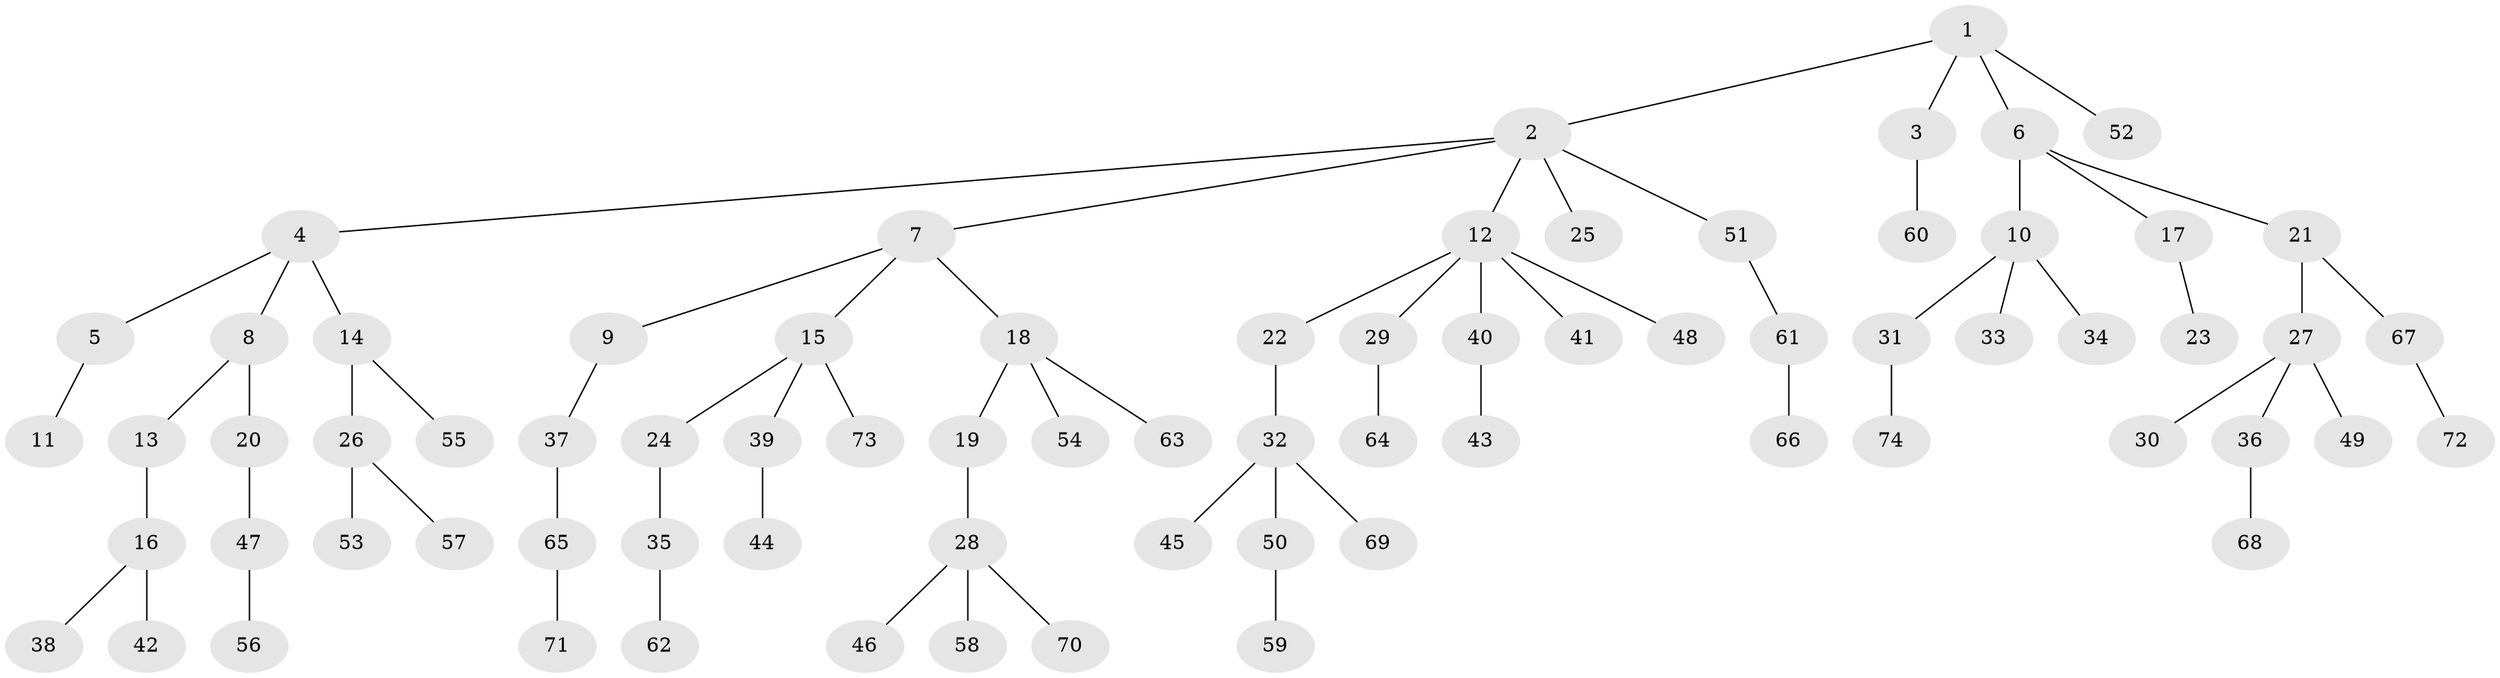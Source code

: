 // Generated by graph-tools (version 1.1) at 2025/26/03/09/25 03:26:24]
// undirected, 74 vertices, 73 edges
graph export_dot {
graph [start="1"]
  node [color=gray90,style=filled];
  1;
  2;
  3;
  4;
  5;
  6;
  7;
  8;
  9;
  10;
  11;
  12;
  13;
  14;
  15;
  16;
  17;
  18;
  19;
  20;
  21;
  22;
  23;
  24;
  25;
  26;
  27;
  28;
  29;
  30;
  31;
  32;
  33;
  34;
  35;
  36;
  37;
  38;
  39;
  40;
  41;
  42;
  43;
  44;
  45;
  46;
  47;
  48;
  49;
  50;
  51;
  52;
  53;
  54;
  55;
  56;
  57;
  58;
  59;
  60;
  61;
  62;
  63;
  64;
  65;
  66;
  67;
  68;
  69;
  70;
  71;
  72;
  73;
  74;
  1 -- 2;
  1 -- 3;
  1 -- 6;
  1 -- 52;
  2 -- 4;
  2 -- 7;
  2 -- 12;
  2 -- 25;
  2 -- 51;
  3 -- 60;
  4 -- 5;
  4 -- 8;
  4 -- 14;
  5 -- 11;
  6 -- 10;
  6 -- 17;
  6 -- 21;
  7 -- 9;
  7 -- 15;
  7 -- 18;
  8 -- 13;
  8 -- 20;
  9 -- 37;
  10 -- 31;
  10 -- 33;
  10 -- 34;
  12 -- 22;
  12 -- 29;
  12 -- 40;
  12 -- 41;
  12 -- 48;
  13 -- 16;
  14 -- 26;
  14 -- 55;
  15 -- 24;
  15 -- 39;
  15 -- 73;
  16 -- 38;
  16 -- 42;
  17 -- 23;
  18 -- 19;
  18 -- 54;
  18 -- 63;
  19 -- 28;
  20 -- 47;
  21 -- 27;
  21 -- 67;
  22 -- 32;
  24 -- 35;
  26 -- 53;
  26 -- 57;
  27 -- 30;
  27 -- 36;
  27 -- 49;
  28 -- 46;
  28 -- 58;
  28 -- 70;
  29 -- 64;
  31 -- 74;
  32 -- 45;
  32 -- 50;
  32 -- 69;
  35 -- 62;
  36 -- 68;
  37 -- 65;
  39 -- 44;
  40 -- 43;
  47 -- 56;
  50 -- 59;
  51 -- 61;
  61 -- 66;
  65 -- 71;
  67 -- 72;
}
